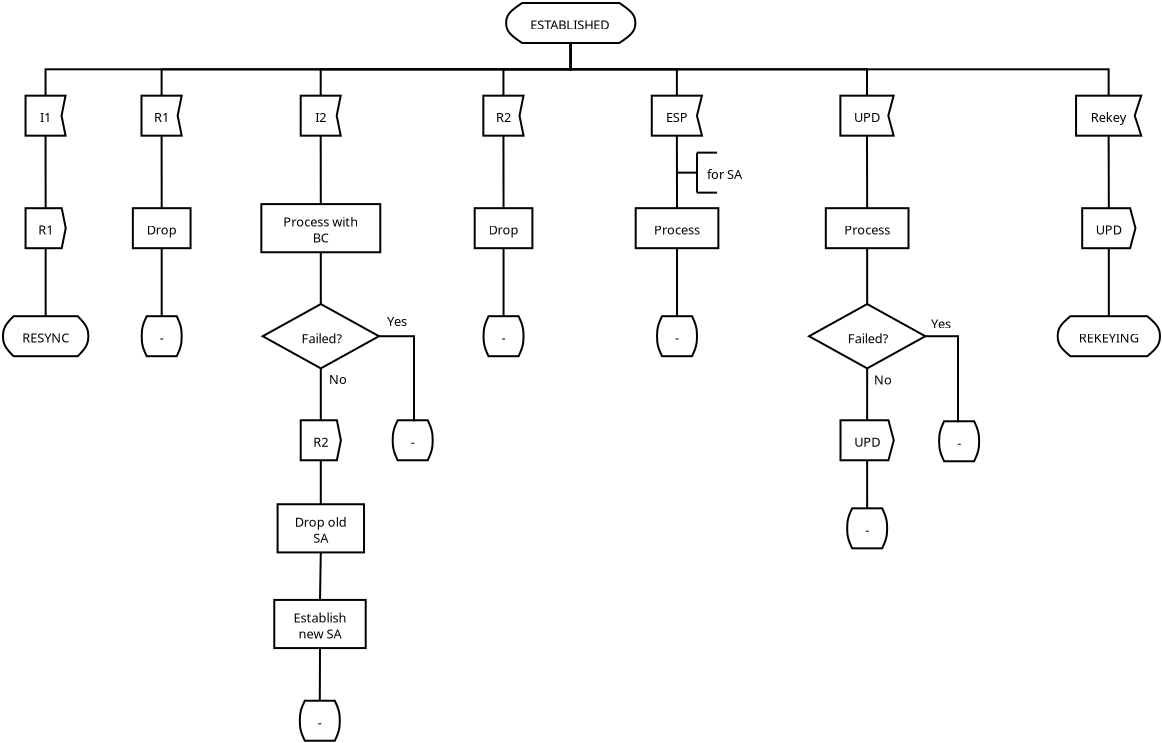 <?xml version="1.0" encoding="UTF-8"?>
<dia:diagram xmlns:dia="http://www.lysator.liu.se/~alla/dia/"><dia:layer name="Background" visible="true"><dia:object type="SDL - State" version="0" id="O0"><dia:attribute name="obj_pos"><dia:point val="27.32,1.65"/></dia:attribute><dia:attribute name="obj_bb"><dia:rectangle val="27.27,1.6;33.83,3.7"/></dia:attribute><dia:attribute name="elem_corner"><dia:point val="27.32,1.65"/></dia:attribute><dia:attribute name="elem_width"><dia:real val="6.46"/></dia:attribute><dia:attribute name="elem_height"><dia:real val="2"/></dia:attribute><dia:attribute name="show_background"><dia:boolean val="true"/></dia:attribute><dia:attribute name="flip_horizontal"><dia:boolean val="false"/></dia:attribute><dia:attribute name="flip_vertical"><dia:boolean val="false"/></dia:attribute><dia:attribute name="padding"><dia:real val="0.354"/></dia:attribute><dia:attribute name="text"><dia:composite type="text"><dia:attribute name="string"><dia:string>#ESTABLISHED#</dia:string></dia:attribute><dia:attribute name="font"><dia:font family="sans" style="0" name="Courier"/></dia:attribute><dia:attribute name="height"><dia:real val="0.8"/></dia:attribute><dia:attribute name="pos"><dia:point val="30.55,2.9"/></dia:attribute><dia:attribute name="color"><dia:color val="#000000"/></dia:attribute><dia:attribute name="alignment"><dia:enum val="1"/></dia:attribute></dia:composite></dia:attribute></dia:object><dia:object type="SDL - Receive" version="0" id="O1"><dia:attribute name="obj_pos"><dia:point val="3.29,6.282"/></dia:attribute><dia:attribute name="obj_bb"><dia:rectangle val="3.24,6.232;5.351,8.332"/></dia:attribute><dia:attribute name="elem_corner"><dia:point val="3.29,6.282"/></dia:attribute><dia:attribute name="elem_width"><dia:real val="2"/></dia:attribute><dia:attribute name="elem_height"><dia:real val="2"/></dia:attribute><dia:attribute name="show_background"><dia:boolean val="true"/></dia:attribute><dia:attribute name="flip_horizontal"><dia:boolean val="false"/></dia:attribute><dia:attribute name="flip_vertical"><dia:boolean val="false"/></dia:attribute><dia:attribute name="padding"><dia:real val="0.354"/></dia:attribute><dia:attribute name="text"><dia:composite type="text"><dia:attribute name="string"><dia:string>#I1#</dia:string></dia:attribute><dia:attribute name="font"><dia:font family="sans" style="0" name="Courier"/></dia:attribute><dia:attribute name="height"><dia:real val="0.8"/></dia:attribute><dia:attribute name="pos"><dia:point val="4.29,7.532"/></dia:attribute><dia:attribute name="color"><dia:color val="#000000"/></dia:attribute><dia:attribute name="alignment"><dia:enum val="1"/></dia:attribute></dia:composite></dia:attribute></dia:object><dia:object type="SDL - Receive" version="0" id="O2"><dia:attribute name="obj_pos"><dia:point val="9.088,6.282"/></dia:attribute><dia:attribute name="obj_bb"><dia:rectangle val="9.038,6.232;11.158,8.332"/></dia:attribute><dia:attribute name="elem_corner"><dia:point val="9.088,6.282"/></dia:attribute><dia:attribute name="elem_width"><dia:real val="2.009"/></dia:attribute><dia:attribute name="elem_height"><dia:real val="2"/></dia:attribute><dia:attribute name="show_background"><dia:boolean val="true"/></dia:attribute><dia:attribute name="flip_horizontal"><dia:boolean val="false"/></dia:attribute><dia:attribute name="flip_vertical"><dia:boolean val="false"/></dia:attribute><dia:attribute name="padding"><dia:real val="0.354"/></dia:attribute><dia:attribute name="text"><dia:composite type="text"><dia:attribute name="string"><dia:string>#R1#</dia:string></dia:attribute><dia:attribute name="font"><dia:font family="sans" style="0" name="Courier"/></dia:attribute><dia:attribute name="height"><dia:real val="0.8"/></dia:attribute><dia:attribute name="pos"><dia:point val="10.093,7.532"/></dia:attribute><dia:attribute name="color"><dia:color val="#000000"/></dia:attribute><dia:attribute name="alignment"><dia:enum val="1"/></dia:attribute></dia:composite></dia:attribute></dia:object><dia:object type="SDL - Receive" version="0" id="O3"><dia:attribute name="obj_pos"><dia:point val="17.048,6.282"/></dia:attribute><dia:attribute name="obj_bb"><dia:rectangle val="16.998,6.232;19.109,8.332"/></dia:attribute><dia:attribute name="elem_corner"><dia:point val="17.048,6.282"/></dia:attribute><dia:attribute name="elem_width"><dia:real val="2"/></dia:attribute><dia:attribute name="elem_height"><dia:real val="2"/></dia:attribute><dia:attribute name="show_background"><dia:boolean val="true"/></dia:attribute><dia:attribute name="flip_horizontal"><dia:boolean val="false"/></dia:attribute><dia:attribute name="flip_vertical"><dia:boolean val="false"/></dia:attribute><dia:attribute name="padding"><dia:real val="0.354"/></dia:attribute><dia:attribute name="text"><dia:composite type="text"><dia:attribute name="string"><dia:string>#I2#</dia:string></dia:attribute><dia:attribute name="font"><dia:font family="sans" style="0" name="Courier"/></dia:attribute><dia:attribute name="height"><dia:real val="0.8"/></dia:attribute><dia:attribute name="pos"><dia:point val="18.048,7.532"/></dia:attribute><dia:attribute name="color"><dia:color val="#000000"/></dia:attribute><dia:attribute name="alignment"><dia:enum val="1"/></dia:attribute></dia:composite></dia:attribute></dia:object><dia:object type="SDL - Receive" version="0" id="O4"><dia:attribute name="obj_pos"><dia:point val="26.18,6.282"/></dia:attribute><dia:attribute name="obj_bb"><dia:rectangle val="26.13,6.232;28.25,8.332"/></dia:attribute><dia:attribute name="elem_corner"><dia:point val="26.18,6.282"/></dia:attribute><dia:attribute name="elem_width"><dia:real val="2.009"/></dia:attribute><dia:attribute name="elem_height"><dia:real val="2"/></dia:attribute><dia:attribute name="show_background"><dia:boolean val="true"/></dia:attribute><dia:attribute name="flip_horizontal"><dia:boolean val="false"/></dia:attribute><dia:attribute name="flip_vertical"><dia:boolean val="false"/></dia:attribute><dia:attribute name="padding"><dia:real val="0.354"/></dia:attribute><dia:attribute name="text"><dia:composite type="text"><dia:attribute name="string"><dia:string>#R2#</dia:string></dia:attribute><dia:attribute name="font"><dia:font family="sans" style="0" name="Courier"/></dia:attribute><dia:attribute name="height"><dia:real val="0.8"/></dia:attribute><dia:attribute name="pos"><dia:point val="27.184,7.532"/></dia:attribute><dia:attribute name="color"><dia:color val="#000000"/></dia:attribute><dia:attribute name="alignment"><dia:enum val="1"/></dia:attribute></dia:composite></dia:attribute></dia:object><dia:object type="SDL - Receive" version="0" id="O5"><dia:attribute name="obj_pos"><dia:point val="44.046,6.282"/></dia:attribute><dia:attribute name="obj_bb"><dia:rectangle val="43.996,6.232;46.745,8.332"/></dia:attribute><dia:attribute name="elem_corner"><dia:point val="44.046,6.282"/></dia:attribute><dia:attribute name="elem_width"><dia:real val="2.634"/></dia:attribute><dia:attribute name="elem_height"><dia:real val="2"/></dia:attribute><dia:attribute name="show_background"><dia:boolean val="true"/></dia:attribute><dia:attribute name="flip_horizontal"><dia:boolean val="false"/></dia:attribute><dia:attribute name="flip_vertical"><dia:boolean val="false"/></dia:attribute><dia:attribute name="padding"><dia:real val="0.354"/></dia:attribute><dia:attribute name="text"><dia:composite type="text"><dia:attribute name="string"><dia:string>#UPD#</dia:string></dia:attribute><dia:attribute name="font"><dia:font family="sans" style="0" name="Courier"/></dia:attribute><dia:attribute name="height"><dia:real val="0.8"/></dia:attribute><dia:attribute name="pos"><dia:point val="45.363,7.532"/></dia:attribute><dia:attribute name="color"><dia:color val="#000000"/></dia:attribute><dia:attribute name="alignment"><dia:enum val="1"/></dia:attribute></dia:composite></dia:attribute></dia:object><dia:object type="SDL - Receive" version="0" id="O6"><dia:attribute name="obj_pos"><dia:point val="55.816,6.282"/></dia:attribute><dia:attribute name="obj_bb"><dia:rectangle val="55.766,6.232;59.143,8.332"/></dia:attribute><dia:attribute name="elem_corner"><dia:point val="55.816,6.282"/></dia:attribute><dia:attribute name="elem_width"><dia:real val="3.259"/></dia:attribute><dia:attribute name="elem_height"><dia:real val="2"/></dia:attribute><dia:attribute name="show_background"><dia:boolean val="true"/></dia:attribute><dia:attribute name="flip_horizontal"><dia:boolean val="false"/></dia:attribute><dia:attribute name="flip_vertical"><dia:boolean val="false"/></dia:attribute><dia:attribute name="padding"><dia:real val="0.354"/></dia:attribute><dia:attribute name="text"><dia:composite type="text"><dia:attribute name="string"><dia:string>#Rekey#</dia:string></dia:attribute><dia:attribute name="font"><dia:font family="sans" style="0" name="Courier"/></dia:attribute><dia:attribute name="height"><dia:real val="0.8"/></dia:attribute><dia:attribute name="pos"><dia:point val="57.445,7.532"/></dia:attribute><dia:attribute name="color"><dia:color val="#000000"/></dia:attribute><dia:attribute name="alignment"><dia:enum val="1"/></dia:attribute></dia:composite></dia:attribute></dia:object><dia:object type="SDL - Send" version="0" id="O7"><dia:attribute name="obj_pos"><dia:point val="3.291,11.909"/></dia:attribute><dia:attribute name="obj_bb"><dia:rectangle val="3.241,11.858;5.351,13.959"/></dia:attribute><dia:attribute name="elem_corner"><dia:point val="3.291,11.909"/></dia:attribute><dia:attribute name="elem_width"><dia:real val="2.009"/></dia:attribute><dia:attribute name="elem_height"><dia:real val="2"/></dia:attribute><dia:attribute name="show_background"><dia:boolean val="true"/></dia:attribute><dia:attribute name="flip_horizontal"><dia:boolean val="false"/></dia:attribute><dia:attribute name="flip_vertical"><dia:boolean val="false"/></dia:attribute><dia:attribute name="padding"><dia:real val="0.354"/></dia:attribute><dia:attribute name="text"><dia:composite type="text"><dia:attribute name="string"><dia:string>#R1#</dia:string></dia:attribute><dia:attribute name="font"><dia:font family="sans" style="0" name="Courier"/></dia:attribute><dia:attribute name="height"><dia:real val="0.8"/></dia:attribute><dia:attribute name="pos"><dia:point val="4.295,13.159"/></dia:attribute><dia:attribute name="color"><dia:color val="#000000"/></dia:attribute><dia:attribute name="alignment"><dia:enum val="1"/></dia:attribute></dia:composite></dia:attribute></dia:object><dia:object type="SDL - State" version="0" id="O8"><dia:attribute name="obj_pos"><dia:point val="2.163,17.311"/></dia:attribute><dia:attribute name="obj_bb"><dia:rectangle val="2.113,17.261;6.478,19.361"/></dia:attribute><dia:attribute name="elem_corner"><dia:point val="2.163,17.311"/></dia:attribute><dia:attribute name="elem_width"><dia:real val="4.265"/></dia:attribute><dia:attribute name="elem_height"><dia:real val="2"/></dia:attribute><dia:attribute name="show_background"><dia:boolean val="true"/></dia:attribute><dia:attribute name="flip_horizontal"><dia:boolean val="false"/></dia:attribute><dia:attribute name="flip_vertical"><dia:boolean val="false"/></dia:attribute><dia:attribute name="padding"><dia:real val="0.354"/></dia:attribute><dia:attribute name="text"><dia:composite type="text"><dia:attribute name="string"><dia:string>#RESYNC#</dia:string></dia:attribute><dia:attribute name="font"><dia:font family="sans" style="0" name="Courier"/></dia:attribute><dia:attribute name="height"><dia:real val="0.8"/></dia:attribute><dia:attribute name="pos"><dia:point val="4.296,18.561"/></dia:attribute><dia:attribute name="color"><dia:color val="#000000"/></dia:attribute><dia:attribute name="alignment"><dia:enum val="1"/></dia:attribute></dia:composite></dia:attribute></dia:object><dia:object type="SDL - Task" version="0" id="O9"><dia:attribute name="obj_pos"><dia:point val="15.08,11.705"/></dia:attribute><dia:attribute name="obj_bb"><dia:rectangle val="15.03,11.655;21.077,14.162"/></dia:attribute><dia:attribute name="elem_corner"><dia:point val="15.08,11.705"/></dia:attribute><dia:attribute name="elem_width"><dia:real val="5.946"/></dia:attribute><dia:attribute name="elem_height"><dia:real val="2.407"/></dia:attribute><dia:attribute name="show_background"><dia:boolean val="true"/></dia:attribute><dia:attribute name="flip_horizontal"><dia:boolean val="false"/></dia:attribute><dia:attribute name="flip_vertical"><dia:boolean val="false"/></dia:attribute><dia:attribute name="padding"><dia:real val="0.354"/></dia:attribute><dia:attribute name="text"><dia:composite type="text"><dia:attribute name="string"><dia:string>#Process with
BC#</dia:string></dia:attribute><dia:attribute name="font"><dia:font family="sans" style="0" name="Courier"/></dia:attribute><dia:attribute name="height"><dia:real val="0.8"/></dia:attribute><dia:attribute name="pos"><dia:point val="18.053,12.759"/></dia:attribute><dia:attribute name="color"><dia:color val="#000000"/></dia:attribute><dia:attribute name="alignment"><dia:enum val="1"/></dia:attribute></dia:composite></dia:attribute></dia:object><dia:object type="SDL - Decision" version="0" id="O10"><dia:attribute name="obj_pos"><dia:point val="15.146,16.704"/></dia:attribute><dia:attribute name="obj_bb"><dia:rectangle val="15.043,16.646;21.064,19.975"/></dia:attribute><dia:attribute name="elem_corner"><dia:point val="15.146,16.704"/></dia:attribute><dia:attribute name="elem_width"><dia:real val="5.814"/></dia:attribute><dia:attribute name="elem_height"><dia:real val="3.214"/></dia:attribute><dia:attribute name="show_background"><dia:boolean val="true"/></dia:attribute><dia:attribute name="flip_horizontal"><dia:boolean val="false"/></dia:attribute><dia:attribute name="flip_vertical"><dia:boolean val="false"/></dia:attribute><dia:attribute name="padding"><dia:real val="0.354"/></dia:attribute><dia:attribute name="text"><dia:composite type="text"><dia:attribute name="string"><dia:string>#Failed?#</dia:string></dia:attribute><dia:attribute name="font"><dia:font family="sans" style="0" name="Courier"/></dia:attribute><dia:attribute name="height"><dia:real val="0.8"/></dia:attribute><dia:attribute name="pos"><dia:point val="18.111,18.593"/></dia:attribute><dia:attribute name="color"><dia:color val="#000000"/></dia:attribute><dia:attribute name="alignment"><dia:enum val="1"/></dia:attribute></dia:composite></dia:attribute></dia:object><dia:object type="SDL - Send" version="0" id="O11"><dia:attribute name="obj_pos"><dia:point val="17.049,22.513"/></dia:attribute><dia:attribute name="obj_bb"><dia:rectangle val="16.998,22.463;19.108,24.563"/></dia:attribute><dia:attribute name="elem_corner"><dia:point val="17.049,22.513"/></dia:attribute><dia:attribute name="elem_width"><dia:real val="2.009"/></dia:attribute><dia:attribute name="elem_height"><dia:real val="2"/></dia:attribute><dia:attribute name="show_background"><dia:boolean val="true"/></dia:attribute><dia:attribute name="flip_horizontal"><dia:boolean val="false"/></dia:attribute><dia:attribute name="flip_vertical"><dia:boolean val="false"/></dia:attribute><dia:attribute name="padding"><dia:real val="0.354"/></dia:attribute><dia:attribute name="text"><dia:composite type="text"><dia:attribute name="string"><dia:string>#R2#</dia:string></dia:attribute><dia:attribute name="font"><dia:font family="sans" style="0" name="Courier"/></dia:attribute><dia:attribute name="height"><dia:real val="0.8"/></dia:attribute><dia:attribute name="pos"><dia:point val="18.053,23.763"/></dia:attribute><dia:attribute name="color"><dia:color val="#000000"/></dia:attribute><dia:attribute name="alignment"><dia:enum val="1"/></dia:attribute></dia:composite></dia:attribute></dia:object><dia:object type="SDL - Task" version="0" id="O12"><dia:attribute name="obj_pos"><dia:point val="15.893,26.713"/></dia:attribute><dia:attribute name="obj_bb"><dia:rectangle val="15.843,26.663;20.264,29.17"/></dia:attribute><dia:attribute name="elem_corner"><dia:point val="15.893,26.713"/></dia:attribute><dia:attribute name="elem_width"><dia:real val="4.321"/></dia:attribute><dia:attribute name="elem_height"><dia:real val="2.407"/></dia:attribute><dia:attribute name="show_background"><dia:boolean val="true"/></dia:attribute><dia:attribute name="flip_horizontal"><dia:boolean val="false"/></dia:attribute><dia:attribute name="flip_vertical"><dia:boolean val="false"/></dia:attribute><dia:attribute name="padding"><dia:real val="0.354"/></dia:attribute><dia:attribute name="text"><dia:composite type="text"><dia:attribute name="string"><dia:string>#Drop old
SA#</dia:string></dia:attribute><dia:attribute name="font"><dia:font family="sans" style="0" name="Courier"/></dia:attribute><dia:attribute name="height"><dia:real val="0.8"/></dia:attribute><dia:attribute name="pos"><dia:point val="18.053,27.767"/></dia:attribute><dia:attribute name="color"><dia:color val="#000000"/></dia:attribute><dia:attribute name="alignment"><dia:enum val="1"/></dia:attribute></dia:composite></dia:attribute></dia:object><dia:object type="SDL - State" version="0" id="O13"><dia:attribute name="obj_pos"><dia:point val="17.003,36.537"/></dia:attribute><dia:attribute name="obj_bb"><dia:rectangle val="16.953,36.487;19.053,38.587"/></dia:attribute><dia:attribute name="elem_corner"><dia:point val="17.003,36.537"/></dia:attribute><dia:attribute name="elem_width"><dia:real val="2"/></dia:attribute><dia:attribute name="elem_height"><dia:real val="2"/></dia:attribute><dia:attribute name="show_background"><dia:boolean val="true"/></dia:attribute><dia:attribute name="flip_horizontal"><dia:boolean val="false"/></dia:attribute><dia:attribute name="flip_vertical"><dia:boolean val="false"/></dia:attribute><dia:attribute name="padding"><dia:real val="0.354"/></dia:attribute><dia:attribute name="text"><dia:composite type="text"><dia:attribute name="string"><dia:string>#-#</dia:string></dia:attribute><dia:attribute name="font"><dia:font family="sans" style="0" name="Courier"/></dia:attribute><dia:attribute name="height"><dia:real val="0.8"/></dia:attribute><dia:attribute name="pos"><dia:point val="18.003,37.787"/></dia:attribute><dia:attribute name="color"><dia:color val="#000000"/></dia:attribute><dia:attribute name="alignment"><dia:enum val="1"/></dia:attribute></dia:composite></dia:attribute></dia:object><dia:object type="SDL - State" version="0" id="O14"><dia:attribute name="obj_pos"><dia:point val="21.648,22.513"/></dia:attribute><dia:attribute name="obj_bb"><dia:rectangle val="21.599,22.463;23.698,24.563"/></dia:attribute><dia:attribute name="elem_corner"><dia:point val="21.648,22.513"/></dia:attribute><dia:attribute name="elem_width"><dia:real val="2"/></dia:attribute><dia:attribute name="elem_height"><dia:real val="2"/></dia:attribute><dia:attribute name="show_background"><dia:boolean val="true"/></dia:attribute><dia:attribute name="flip_horizontal"><dia:boolean val="false"/></dia:attribute><dia:attribute name="flip_vertical"><dia:boolean val="false"/></dia:attribute><dia:attribute name="padding"><dia:real val="0.354"/></dia:attribute><dia:attribute name="text"><dia:composite type="text"><dia:attribute name="string"><dia:string>#-#</dia:string></dia:attribute><dia:attribute name="font"><dia:font family="sans" style="0" name="Courier"/></dia:attribute><dia:attribute name="height"><dia:real val="0.8"/></dia:attribute><dia:attribute name="pos"><dia:point val="22.648,23.763"/></dia:attribute><dia:attribute name="color"><dia:color val="#000000"/></dia:attribute><dia:attribute name="alignment"><dia:enum val="1"/></dia:attribute></dia:composite></dia:attribute></dia:object><dia:object type="SDL - Task" version="0" id="O15"><dia:attribute name="obj_pos"><dia:point val="8.656,11.909"/></dia:attribute><dia:attribute name="obj_bb"><dia:rectangle val="8.606,11.858;11.59,13.959"/></dia:attribute><dia:attribute name="elem_corner"><dia:point val="8.656,11.909"/></dia:attribute><dia:attribute name="elem_width"><dia:real val="2.884"/></dia:attribute><dia:attribute name="elem_height"><dia:real val="2"/></dia:attribute><dia:attribute name="show_background"><dia:boolean val="true"/></dia:attribute><dia:attribute name="flip_horizontal"><dia:boolean val="false"/></dia:attribute><dia:attribute name="flip_vertical"><dia:boolean val="false"/></dia:attribute><dia:attribute name="padding"><dia:real val="0.354"/></dia:attribute><dia:attribute name="text"><dia:composite type="text"><dia:attribute name="string"><dia:string>#Drop#</dia:string></dia:attribute><dia:attribute name="font"><dia:font family="sans" style="0" name="Courier"/></dia:attribute><dia:attribute name="height"><dia:real val="0.8"/></dia:attribute><dia:attribute name="pos"><dia:point val="10.098,13.159"/></dia:attribute><dia:attribute name="color"><dia:color val="#000000"/></dia:attribute><dia:attribute name="alignment"><dia:enum val="1"/></dia:attribute></dia:composite></dia:attribute></dia:object><dia:object type="SDL - State" version="0" id="O16"><dia:attribute name="obj_pos"><dia:point val="9.098,17.311"/></dia:attribute><dia:attribute name="obj_bb"><dia:rectangle val="9.048,17.261;11.148,19.361"/></dia:attribute><dia:attribute name="elem_corner"><dia:point val="9.098,17.311"/></dia:attribute><dia:attribute name="elem_width"><dia:real val="2"/></dia:attribute><dia:attribute name="elem_height"><dia:real val="2"/></dia:attribute><dia:attribute name="show_background"><dia:boolean val="true"/></dia:attribute><dia:attribute name="flip_horizontal"><dia:boolean val="false"/></dia:attribute><dia:attribute name="flip_vertical"><dia:boolean val="false"/></dia:attribute><dia:attribute name="padding"><dia:real val="0.354"/></dia:attribute><dia:attribute name="text"><dia:composite type="text"><dia:attribute name="string"><dia:string>#-#</dia:string></dia:attribute><dia:attribute name="font"><dia:font family="sans" style="0" name="Courier"/></dia:attribute><dia:attribute name="height"><dia:real val="0.8"/></dia:attribute><dia:attribute name="pos"><dia:point val="10.098,18.561"/></dia:attribute><dia:attribute name="color"><dia:color val="#000000"/></dia:attribute><dia:attribute name="alignment"><dia:enum val="1"/></dia:attribute></dia:composite></dia:attribute></dia:object><dia:object type="SDL - Task" version="0" id="O17"><dia:attribute name="obj_pos"><dia:point val="25.748,11.909"/></dia:attribute><dia:attribute name="obj_bb"><dia:rectangle val="25.698,11.858;28.682,13.959"/></dia:attribute><dia:attribute name="elem_corner"><dia:point val="25.748,11.909"/></dia:attribute><dia:attribute name="elem_width"><dia:real val="2.884"/></dia:attribute><dia:attribute name="elem_height"><dia:real val="2"/></dia:attribute><dia:attribute name="show_background"><dia:boolean val="true"/></dia:attribute><dia:attribute name="flip_horizontal"><dia:boolean val="false"/></dia:attribute><dia:attribute name="flip_vertical"><dia:boolean val="false"/></dia:attribute><dia:attribute name="padding"><dia:real val="0.354"/></dia:attribute><dia:attribute name="text"><dia:composite type="text"><dia:attribute name="string"><dia:string>#Drop#</dia:string></dia:attribute><dia:attribute name="font"><dia:font family="sans" style="0" name="Courier"/></dia:attribute><dia:attribute name="height"><dia:real val="0.8"/></dia:attribute><dia:attribute name="pos"><dia:point val="27.19,13.159"/></dia:attribute><dia:attribute name="color"><dia:color val="#000000"/></dia:attribute><dia:attribute name="alignment"><dia:enum val="1"/></dia:attribute></dia:composite></dia:attribute></dia:object><dia:object type="SDL - State" version="0" id="O18"><dia:attribute name="obj_pos"><dia:point val="26.19,17.311"/></dia:attribute><dia:attribute name="obj_bb"><dia:rectangle val="26.14,17.261;28.24,19.361"/></dia:attribute><dia:attribute name="elem_corner"><dia:point val="26.19,17.311"/></dia:attribute><dia:attribute name="elem_width"><dia:real val="2"/></dia:attribute><dia:attribute name="elem_height"><dia:real val="2"/></dia:attribute><dia:attribute name="show_background"><dia:boolean val="true"/></dia:attribute><dia:attribute name="flip_horizontal"><dia:boolean val="false"/></dia:attribute><dia:attribute name="flip_vertical"><dia:boolean val="false"/></dia:attribute><dia:attribute name="padding"><dia:real val="0.354"/></dia:attribute><dia:attribute name="text"><dia:composite type="text"><dia:attribute name="string"><dia:string>#-#</dia:string></dia:attribute><dia:attribute name="font"><dia:font family="sans" style="0" name="Courier"/></dia:attribute><dia:attribute name="height"><dia:real val="0.8"/></dia:attribute><dia:attribute name="pos"><dia:point val="27.19,18.561"/></dia:attribute><dia:attribute name="color"><dia:color val="#000000"/></dia:attribute><dia:attribute name="alignment"><dia:enum val="1"/></dia:attribute></dia:composite></dia:attribute></dia:object><dia:object type="SDL - Task" version="0" id="O19"><dia:attribute name="obj_pos"><dia:point val="43.304,11.909"/></dia:attribute><dia:attribute name="obj_bb"><dia:rectangle val="43.254,11.858;47.488,13.959"/></dia:attribute><dia:attribute name="elem_corner"><dia:point val="43.304,11.909"/></dia:attribute><dia:attribute name="elem_width"><dia:real val="4.134"/></dia:attribute><dia:attribute name="elem_height"><dia:real val="2"/></dia:attribute><dia:attribute name="show_background"><dia:boolean val="true"/></dia:attribute><dia:attribute name="flip_horizontal"><dia:boolean val="false"/></dia:attribute><dia:attribute name="flip_vertical"><dia:boolean val="false"/></dia:attribute><dia:attribute name="padding"><dia:real val="0.354"/></dia:attribute><dia:attribute name="text"><dia:composite type="text"><dia:attribute name="string"><dia:string>#Process#</dia:string></dia:attribute><dia:attribute name="font"><dia:font family="sans" style="0" name="Courier"/></dia:attribute><dia:attribute name="height"><dia:real val="0.8"/></dia:attribute><dia:attribute name="pos"><dia:point val="45.371,13.159"/></dia:attribute><dia:attribute name="color"><dia:color val="#000000"/></dia:attribute><dia:attribute name="alignment"><dia:enum val="1"/></dia:attribute></dia:composite></dia:attribute></dia:object><dia:object type="SDL - Decision" version="0" id="O20"><dia:attribute name="obj_pos"><dia:point val="42.464,16.704"/></dia:attribute><dia:attribute name="obj_bb"><dia:rectangle val="42.36,16.646;48.381,19.975"/></dia:attribute><dia:attribute name="elem_corner"><dia:point val="42.464,16.704"/></dia:attribute><dia:attribute name="elem_width"><dia:real val="5.814"/></dia:attribute><dia:attribute name="elem_height"><dia:real val="3.214"/></dia:attribute><dia:attribute name="show_background"><dia:boolean val="true"/></dia:attribute><dia:attribute name="flip_horizontal"><dia:boolean val="false"/></dia:attribute><dia:attribute name="flip_vertical"><dia:boolean val="false"/></dia:attribute><dia:attribute name="padding"><dia:real val="0.354"/></dia:attribute><dia:attribute name="text"><dia:composite type="text"><dia:attribute name="string"><dia:string>#Failed?#</dia:string></dia:attribute><dia:attribute name="font"><dia:font family="sans" style="0" name="Courier"/></dia:attribute><dia:attribute name="height"><dia:real val="0.8"/></dia:attribute><dia:attribute name="pos"><dia:point val="45.429,18.593"/></dia:attribute><dia:attribute name="color"><dia:color val="#000000"/></dia:attribute><dia:attribute name="alignment"><dia:enum val="1"/></dia:attribute></dia:composite></dia:attribute></dia:object><dia:object type="SDL - State" version="0" id="O21"><dia:attribute name="obj_pos"><dia:point val="48.969,22.563"/></dia:attribute><dia:attribute name="obj_bb"><dia:rectangle val="48.919,22.513;51.019,24.613"/></dia:attribute><dia:attribute name="elem_corner"><dia:point val="48.969,22.563"/></dia:attribute><dia:attribute name="elem_width"><dia:real val="2"/></dia:attribute><dia:attribute name="elem_height"><dia:real val="2"/></dia:attribute><dia:attribute name="show_background"><dia:boolean val="true"/></dia:attribute><dia:attribute name="flip_horizontal"><dia:boolean val="false"/></dia:attribute><dia:attribute name="flip_vertical"><dia:boolean val="false"/></dia:attribute><dia:attribute name="padding"><dia:real val="0.354"/></dia:attribute><dia:attribute name="text"><dia:composite type="text"><dia:attribute name="string"><dia:string>#-#</dia:string></dia:attribute><dia:attribute name="font"><dia:font family="sans" style="0" name="Courier"/></dia:attribute><dia:attribute name="height"><dia:real val="0.8"/></dia:attribute><dia:attribute name="pos"><dia:point val="49.969,23.813"/></dia:attribute><dia:attribute name="color"><dia:color val="#000000"/></dia:attribute><dia:attribute name="alignment"><dia:enum val="1"/></dia:attribute></dia:composite></dia:attribute></dia:object><dia:object type="SDL - Send" version="0" id="O22"><dia:attribute name="obj_pos"><dia:point val="44.053,22.513"/></dia:attribute><dia:attribute name="obj_bb"><dia:rectangle val="44.003,22.463;46.739,24.563"/></dia:attribute><dia:attribute name="elem_corner"><dia:point val="44.053,22.513"/></dia:attribute><dia:attribute name="elem_width"><dia:real val="2.634"/></dia:attribute><dia:attribute name="elem_height"><dia:real val="2"/></dia:attribute><dia:attribute name="show_background"><dia:boolean val="true"/></dia:attribute><dia:attribute name="flip_horizontal"><dia:boolean val="false"/></dia:attribute><dia:attribute name="flip_vertical"><dia:boolean val="false"/></dia:attribute><dia:attribute name="padding"><dia:real val="0.354"/></dia:attribute><dia:attribute name="text"><dia:composite type="text"><dia:attribute name="string"><dia:string>#UPD#</dia:string></dia:attribute><dia:attribute name="font"><dia:font family="sans" style="0" name="Courier"/></dia:attribute><dia:attribute name="height"><dia:real val="0.8"/></dia:attribute><dia:attribute name="pos"><dia:point val="45.37,23.763"/></dia:attribute><dia:attribute name="color"><dia:color val="#000000"/></dia:attribute><dia:attribute name="alignment"><dia:enum val="1"/></dia:attribute></dia:composite></dia:attribute></dia:object><dia:object type="SDL - State" version="0" id="O23"><dia:attribute name="obj_pos"><dia:point val="44.371,26.916"/></dia:attribute><dia:attribute name="obj_bb"><dia:rectangle val="44.321,26.866;46.421,28.966"/></dia:attribute><dia:attribute name="elem_corner"><dia:point val="44.371,26.916"/></dia:attribute><dia:attribute name="elem_width"><dia:real val="2"/></dia:attribute><dia:attribute name="elem_height"><dia:real val="2"/></dia:attribute><dia:attribute name="show_background"><dia:boolean val="true"/></dia:attribute><dia:attribute name="flip_horizontal"><dia:boolean val="false"/></dia:attribute><dia:attribute name="flip_vertical"><dia:boolean val="false"/></dia:attribute><dia:attribute name="padding"><dia:real val="0.354"/></dia:attribute><dia:attribute name="text"><dia:composite type="text"><dia:attribute name="string"><dia:string>#-#</dia:string></dia:attribute><dia:attribute name="font"><dia:font family="sans" style="0" name="Courier"/></dia:attribute><dia:attribute name="height"><dia:real val="0.8"/></dia:attribute><dia:attribute name="pos"><dia:point val="45.371,28.166"/></dia:attribute><dia:attribute name="color"><dia:color val="#000000"/></dia:attribute><dia:attribute name="alignment"><dia:enum val="1"/></dia:attribute></dia:composite></dia:attribute></dia:object><dia:object type="SDL - Send" version="0" id="O24"><dia:attribute name="obj_pos"><dia:point val="56.137,11.909"/></dia:attribute><dia:attribute name="obj_bb"><dia:rectangle val="56.087,11.858;58.822,13.959"/></dia:attribute><dia:attribute name="elem_corner"><dia:point val="56.137,11.909"/></dia:attribute><dia:attribute name="elem_width"><dia:real val="2.634"/></dia:attribute><dia:attribute name="elem_height"><dia:real val="2"/></dia:attribute><dia:attribute name="show_background"><dia:boolean val="true"/></dia:attribute><dia:attribute name="flip_horizontal"><dia:boolean val="false"/></dia:attribute><dia:attribute name="flip_vertical"><dia:boolean val="false"/></dia:attribute><dia:attribute name="padding"><dia:real val="0.354"/></dia:attribute><dia:attribute name="text"><dia:composite type="text"><dia:attribute name="string"><dia:string>#UPD#</dia:string></dia:attribute><dia:attribute name="font"><dia:font family="sans" style="0" name="Courier"/></dia:attribute><dia:attribute name="height"><dia:real val="0.8"/></dia:attribute><dia:attribute name="pos"><dia:point val="57.453,13.159"/></dia:attribute><dia:attribute name="color"><dia:color val="#000000"/></dia:attribute><dia:attribute name="alignment"><dia:enum val="1"/></dia:attribute></dia:composite></dia:attribute></dia:object><dia:object type="SDL - State" version="0" id="O25"><dia:attribute name="obj_pos"><dia:point val="54.956,17.311"/></dia:attribute><dia:attribute name="obj_bb"><dia:rectangle val="54.906,17.261;60.003,19.361"/></dia:attribute><dia:attribute name="elem_corner"><dia:point val="54.956,17.311"/></dia:attribute><dia:attribute name="elem_width"><dia:real val="4.997"/></dia:attribute><dia:attribute name="elem_height"><dia:real val="2"/></dia:attribute><dia:attribute name="show_background"><dia:boolean val="true"/></dia:attribute><dia:attribute name="flip_horizontal"><dia:boolean val="false"/></dia:attribute><dia:attribute name="flip_vertical"><dia:boolean val="false"/></dia:attribute><dia:attribute name="padding"><dia:real val="0.354"/></dia:attribute><dia:attribute name="text"><dia:composite type="text"><dia:attribute name="string"><dia:string>#REKEYING#</dia:string></dia:attribute><dia:attribute name="font"><dia:font family="sans" style="0" name="Courier"/></dia:attribute><dia:attribute name="height"><dia:real val="0.8"/></dia:attribute><dia:attribute name="pos"><dia:point val="57.454,18.561"/></dia:attribute><dia:attribute name="color"><dia:color val="#000000"/></dia:attribute><dia:attribute name="alignment"><dia:enum val="1"/></dia:attribute></dia:composite></dia:attribute></dia:object><dia:object type="SDL - Receive" version="0" id="O26"><dia:attribute name="obj_pos"><dia:point val="34.602,6.282"/></dia:attribute><dia:attribute name="obj_bb"><dia:rectangle val="34.552,6.232;37.175,8.332"/></dia:attribute><dia:attribute name="elem_corner"><dia:point val="34.602,6.282"/></dia:attribute><dia:attribute name="elem_width"><dia:real val="2.509"/></dia:attribute><dia:attribute name="elem_height"><dia:real val="2"/></dia:attribute><dia:attribute name="show_background"><dia:boolean val="true"/></dia:attribute><dia:attribute name="flip_horizontal"><dia:boolean val="false"/></dia:attribute><dia:attribute name="flip_vertical"><dia:boolean val="false"/></dia:attribute><dia:attribute name="padding"><dia:real val="0.354"/></dia:attribute><dia:attribute name="text"><dia:composite type="text"><dia:attribute name="string"><dia:string>#ESP#</dia:string></dia:attribute><dia:attribute name="font"><dia:font family="sans" style="0" name="Courier"/></dia:attribute><dia:attribute name="height"><dia:real val="0.8"/></dia:attribute><dia:attribute name="pos"><dia:point val="35.857,7.532"/></dia:attribute><dia:attribute name="color"><dia:color val="#000000"/></dia:attribute><dia:attribute name="alignment"><dia:enum val="1"/></dia:attribute></dia:composite></dia:attribute></dia:object><dia:object type="SDL - Comment" version="0" id="O27"><dia:attribute name="obj_pos"><dia:point val="35.864,9.132"/></dia:attribute><dia:attribute name="obj_bb"><dia:rectangle val="35.864,9.082;38.935,11.182"/></dia:attribute><dia:attribute name="elem_corner"><dia:point val="35.864,9.132"/></dia:attribute><dia:attribute name="elem_width"><dia:real val="2"/></dia:attribute><dia:attribute name="elem_height"><dia:real val="2"/></dia:attribute><dia:attribute name="show_background"><dia:boolean val="true"/></dia:attribute><dia:attribute name="flip_horizontal"><dia:boolean val="false"/></dia:attribute><dia:attribute name="flip_vertical"><dia:boolean val="false"/></dia:attribute><dia:attribute name="padding"><dia:real val="0.354"/></dia:attribute><dia:attribute name="text"><dia:composite type="text"><dia:attribute name="string"><dia:string># for SA#</dia:string></dia:attribute><dia:attribute name="font"><dia:font family="sans" style="0" name="Courier"/></dia:attribute><dia:attribute name="height"><dia:real val="0.8"/></dia:attribute><dia:attribute name="pos"><dia:point val="36.864,10.382"/></dia:attribute><dia:attribute name="color"><dia:color val="#000000"/></dia:attribute><dia:attribute name="alignment"><dia:enum val="0"/></dia:attribute></dia:composite></dia:attribute></dia:object><dia:object type="SDL - Task" version="0" id="O28"><dia:attribute name="obj_pos"><dia:point val="33.797,11.909"/></dia:attribute><dia:attribute name="obj_bb"><dia:rectangle val="33.747,11.858;37.981,13.959"/></dia:attribute><dia:attribute name="elem_corner"><dia:point val="33.797,11.909"/></dia:attribute><dia:attribute name="elem_width"><dia:real val="4.134"/></dia:attribute><dia:attribute name="elem_height"><dia:real val="2"/></dia:attribute><dia:attribute name="show_background"><dia:boolean val="true"/></dia:attribute><dia:attribute name="flip_horizontal"><dia:boolean val="false"/></dia:attribute><dia:attribute name="flip_vertical"><dia:boolean val="false"/></dia:attribute><dia:attribute name="padding"><dia:real val="0.354"/></dia:attribute><dia:attribute name="text"><dia:composite type="text"><dia:attribute name="string"><dia:string>#Process#</dia:string></dia:attribute><dia:attribute name="font"><dia:font family="sans" style="0" name="Courier"/></dia:attribute><dia:attribute name="height"><dia:real val="0.8"/></dia:attribute><dia:attribute name="pos"><dia:point val="35.864,13.159"/></dia:attribute><dia:attribute name="color"><dia:color val="#000000"/></dia:attribute><dia:attribute name="alignment"><dia:enum val="1"/></dia:attribute></dia:composite></dia:attribute></dia:object><dia:object type="SDL - State" version="0" id="O29"><dia:attribute name="obj_pos"><dia:point val="34.864,17.311"/></dia:attribute><dia:attribute name="obj_bb"><dia:rectangle val="34.814,17.261;36.914,19.361"/></dia:attribute><dia:attribute name="elem_corner"><dia:point val="34.864,17.311"/></dia:attribute><dia:attribute name="elem_width"><dia:real val="2"/></dia:attribute><dia:attribute name="elem_height"><dia:real val="2"/></dia:attribute><dia:attribute name="show_background"><dia:boolean val="true"/></dia:attribute><dia:attribute name="flip_horizontal"><dia:boolean val="false"/></dia:attribute><dia:attribute name="flip_vertical"><dia:boolean val="false"/></dia:attribute><dia:attribute name="padding"><dia:real val="0.354"/></dia:attribute><dia:attribute name="text"><dia:composite type="text"><dia:attribute name="string"><dia:string>#-#</dia:string></dia:attribute><dia:attribute name="font"><dia:font family="sans" style="0" name="Courier"/></dia:attribute><dia:attribute name="height"><dia:real val="0.8"/></dia:attribute><dia:attribute name="pos"><dia:point val="35.864,18.561"/></dia:attribute><dia:attribute name="color"><dia:color val="#000000"/></dia:attribute><dia:attribute name="alignment"><dia:enum val="1"/></dia:attribute></dia:composite></dia:attribute></dia:object><dia:object type="Standard - ZigZagLine" version="0" id="O30"><dia:attribute name="obj_pos"><dia:point val="30.55,3.65"/></dia:attribute><dia:attribute name="obj_bb"><dia:rectangle val="4.24,3.6;30.6,6.332"/></dia:attribute><dia:attribute name="orth_points"><dia:point val="30.55,3.65"/><dia:point val="30.55,4.966"/><dia:point val="4.29,4.966"/><dia:point val="4.29,6.282"/></dia:attribute><dia:attribute name="orth_orient"><dia:enum val="1"/><dia:enum val="0"/><dia:enum val="1"/></dia:attribute><dia:connections><dia:connection handle="0" to="O0" connection="1"/><dia:connection handle="1" to="O1" connection="0"/></dia:connections></dia:object><dia:object type="Standard - Line" version="0" id="O31"><dia:attribute name="obj_pos"><dia:point val="4.29,8.282"/></dia:attribute><dia:attribute name="obj_bb"><dia:rectangle val="4.24,8.232;4.345,11.959"/></dia:attribute><dia:attribute name="conn_endpoints"><dia:point val="4.29,8.282"/><dia:point val="4.295,11.909"/></dia:attribute><dia:attribute name="numcp"><dia:int val="1"/></dia:attribute><dia:connections><dia:connection handle="0" to="O1" connection="1"/><dia:connection handle="1" to="O7" connection="0"/></dia:connections></dia:object><dia:object type="Standard - Line" version="0" id="O32"><dia:attribute name="obj_pos"><dia:point val="4.295,13.909"/></dia:attribute><dia:attribute name="obj_bb"><dia:rectangle val="4.245,13.858;4.346,17.361"/></dia:attribute><dia:attribute name="conn_endpoints"><dia:point val="4.295,13.909"/><dia:point val="4.296,17.311"/></dia:attribute><dia:attribute name="numcp"><dia:int val="1"/></dia:attribute><dia:connections><dia:connection handle="0" to="O7" connection="1"/><dia:connection handle="1" to="O8" connection="0"/></dia:connections></dia:object><dia:object type="Standard - ZigZagLine" version="0" id="O33"><dia:attribute name="obj_pos"><dia:point val="30.55,3.65"/></dia:attribute><dia:attribute name="obj_bb"><dia:rectangle val="10.043,3.6;30.6,6.332"/></dia:attribute><dia:attribute name="orth_points"><dia:point val="30.55,3.65"/><dia:point val="30.55,4.966"/><dia:point val="10.093,4.966"/><dia:point val="10.093,6.282"/></dia:attribute><dia:attribute name="orth_orient"><dia:enum val="1"/><dia:enum val="0"/><dia:enum val="1"/></dia:attribute><dia:connections><dia:connection handle="0" to="O0" connection="1"/><dia:connection handle="1" to="O2" connection="0"/></dia:connections></dia:object><dia:object type="Standard - ZigZagLine" version="0" id="O34"><dia:attribute name="obj_pos"><dia:point val="30.55,3.65"/></dia:attribute><dia:attribute name="obj_bb"><dia:rectangle val="17.998,3.6;30.6,6.332"/></dia:attribute><dia:attribute name="orth_points"><dia:point val="30.55,3.65"/><dia:point val="30.55,4.966"/><dia:point val="18.048,4.966"/><dia:point val="18.048,6.282"/></dia:attribute><dia:attribute name="orth_orient"><dia:enum val="1"/><dia:enum val="0"/><dia:enum val="1"/></dia:attribute><dia:connections><dia:connection handle="0" to="O0" connection="1"/><dia:connection handle="1" to="O3" connection="0"/></dia:connections></dia:object><dia:object type="Standard - ZigZagLine" version="0" id="O35"><dia:attribute name="obj_pos"><dia:point val="30.55,3.65"/></dia:attribute><dia:attribute name="obj_bb"><dia:rectangle val="27.135,3.6;30.6,6.332"/></dia:attribute><dia:attribute name="orth_points"><dia:point val="30.55,3.65"/><dia:point val="30.55,4.966"/><dia:point val="27.185,4.966"/><dia:point val="27.185,6.282"/></dia:attribute><dia:attribute name="orth_orient"><dia:enum val="1"/><dia:enum val="0"/><dia:enum val="1"/></dia:attribute><dia:connections><dia:connection handle="0" to="O0" connection="1"/><dia:connection handle="1" to="O4" connection="0"/></dia:connections></dia:object><dia:object type="Standard - ZigZagLine" version="0" id="O36"><dia:attribute name="obj_pos"><dia:point val="30.55,3.65"/></dia:attribute><dia:attribute name="obj_bb"><dia:rectangle val="30.5,3.6;35.907,6.332"/></dia:attribute><dia:attribute name="orth_points"><dia:point val="30.55,3.65"/><dia:point val="30.55,4.966"/><dia:point val="35.857,4.966"/><dia:point val="35.857,6.282"/></dia:attribute><dia:attribute name="orth_orient"><dia:enum val="1"/><dia:enum val="0"/><dia:enum val="1"/></dia:attribute><dia:connections><dia:connection handle="0" to="O0" connection="1"/><dia:connection handle="1" to="O26" connection="0"/></dia:connections></dia:object><dia:object type="Standard - ZigZagLine" version="0" id="O37"><dia:attribute name="obj_pos"><dia:point val="30.55,3.65"/></dia:attribute><dia:attribute name="obj_bb"><dia:rectangle val="30.5,3.6;45.413,6.332"/></dia:attribute><dia:attribute name="orth_points"><dia:point val="30.55,3.65"/><dia:point val="30.55,4.966"/><dia:point val="45.363,4.966"/><dia:point val="45.363,6.282"/></dia:attribute><dia:attribute name="orth_orient"><dia:enum val="1"/><dia:enum val="0"/><dia:enum val="1"/></dia:attribute><dia:connections><dia:connection handle="0" to="O0" connection="1"/><dia:connection handle="1" to="O5" connection="0"/></dia:connections></dia:object><dia:object type="Standard - ZigZagLine" version="0" id="O38"><dia:attribute name="obj_pos"><dia:point val="30.55,3.65"/></dia:attribute><dia:attribute name="obj_bb"><dia:rectangle val="30.5,3.6;57.495,6.332"/></dia:attribute><dia:attribute name="orth_points"><dia:point val="30.55,3.65"/><dia:point val="30.55,4.966"/><dia:point val="57.445,4.966"/><dia:point val="57.445,6.282"/></dia:attribute><dia:attribute name="orth_orient"><dia:enum val="1"/><dia:enum val="0"/><dia:enum val="1"/></dia:attribute><dia:connections><dia:connection handle="0" to="O0" connection="1"/><dia:connection handle="1" to="O6" connection="0"/></dia:connections></dia:object><dia:object type="Standard - Line" version="0" id="O39"><dia:attribute name="obj_pos"><dia:point val="10.093,8.282"/></dia:attribute><dia:attribute name="obj_bb"><dia:rectangle val="10.043,8.232;10.148,11.959"/></dia:attribute><dia:attribute name="conn_endpoints"><dia:point val="10.093,8.282"/><dia:point val="10.098,11.909"/></dia:attribute><dia:attribute name="numcp"><dia:int val="1"/></dia:attribute><dia:connections><dia:connection handle="0" to="O2" connection="1"/><dia:connection handle="1" to="O15" connection="0"/></dia:connections></dia:object><dia:object type="Standard - Line" version="0" id="O40"><dia:attribute name="obj_pos"><dia:point val="10.098,13.909"/></dia:attribute><dia:attribute name="obj_bb"><dia:rectangle val="10.048,13.858;10.148,17.361"/></dia:attribute><dia:attribute name="conn_endpoints"><dia:point val="10.098,13.909"/><dia:point val="10.098,17.311"/></dia:attribute><dia:attribute name="numcp"><dia:int val="1"/></dia:attribute><dia:connections><dia:connection handle="0" to="O15" connection="1"/><dia:connection handle="1" to="O16" connection="0"/></dia:connections></dia:object><dia:object type="Standard - Line" version="0" id="O41"><dia:attribute name="obj_pos"><dia:point val="18.048,8.282"/></dia:attribute><dia:attribute name="obj_bb"><dia:rectangle val="17.998,8.232;18.104,11.755"/></dia:attribute><dia:attribute name="conn_endpoints"><dia:point val="18.048,8.282"/><dia:point val="18.053,11.705"/></dia:attribute><dia:attribute name="numcp"><dia:int val="1"/></dia:attribute><dia:connections><dia:connection handle="0" to="O3" connection="1"/><dia:connection handle="1" to="O9" connection="0"/></dia:connections></dia:object><dia:object type="Standard - Line" version="0" id="O42"><dia:attribute name="obj_pos"><dia:point val="18.053,14.112"/></dia:attribute><dia:attribute name="obj_bb"><dia:rectangle val="18.003,14.062;18.103,16.754"/></dia:attribute><dia:attribute name="conn_endpoints"><dia:point val="18.053,14.112"/><dia:point val="18.053,16.704"/></dia:attribute><dia:attribute name="numcp"><dia:int val="1"/></dia:attribute><dia:connections><dia:connection handle="0" to="O9" connection="1"/><dia:connection handle="1" to="O10" connection="0"/></dia:connections></dia:object><dia:object type="Standard - Line" version="0" id="O43"><dia:attribute name="obj_pos"><dia:point val="18.053,19.918"/></dia:attribute><dia:attribute name="obj_bb"><dia:rectangle val="18.003,19.868;18.103,22.563"/></dia:attribute><dia:attribute name="conn_endpoints"><dia:point val="18.053,19.918"/><dia:point val="18.053,22.513"/></dia:attribute><dia:attribute name="numcp"><dia:int val="1"/></dia:attribute><dia:connections><dia:connection handle="0" to="O10" connection="1"/><dia:connection handle="1" to="O11" connection="0"/></dia:connections></dia:object><dia:object type="Standard - Line" version="0" id="O44"><dia:attribute name="obj_pos"><dia:point val="18.053,24.513"/></dia:attribute><dia:attribute name="obj_bb"><dia:rectangle val="18.003,24.463;18.103,26.763"/></dia:attribute><dia:attribute name="conn_endpoints"><dia:point val="18.053,24.513"/><dia:point val="18.053,26.713"/></dia:attribute><dia:attribute name="numcp"><dia:int val="1"/></dia:attribute><dia:connections><dia:connection handle="0" to="O11" connection="1"/><dia:connection handle="1" to="O12" connection="0"/></dia:connections></dia:object><dia:object type="Standard - Line" version="0" id="O45"><dia:attribute name="obj_pos"><dia:point val="18.053,29.12"/></dia:attribute><dia:attribute name="obj_bb"><dia:rectangle val="17.962,29.069;18.104,31.547"/></dia:attribute><dia:attribute name="conn_endpoints"><dia:point val="18.053,29.12"/><dia:point val="18.013,31.496"/></dia:attribute><dia:attribute name="numcp"><dia:int val="1"/></dia:attribute><dia:connections><dia:connection handle="0" to="O12" connection="1"/><dia:connection handle="1" to="O60" connection="0"/></dia:connections></dia:object><dia:object type="Standard - ZigZagLine" version="0" id="O46"><dia:attribute name="obj_pos"><dia:point val="20.96,18.311"/></dia:attribute><dia:attribute name="obj_bb"><dia:rectangle val="20.91,18.261;22.763,22.563"/></dia:attribute><dia:attribute name="orth_points"><dia:point val="20.96,18.311"/><dia:point val="22.713,18.311"/><dia:point val="22.713,22.513"/><dia:point val="22.648,22.513"/></dia:attribute><dia:attribute name="orth_orient"><dia:enum val="0"/><dia:enum val="1"/><dia:enum val="0"/></dia:attribute><dia:connections><dia:connection handle="0" to="O10" connection="2"/><dia:connection handle="1" to="O14" connection="0"/></dia:connections></dia:object><dia:object type="Standard - Line" version="0" id="O47"><dia:attribute name="obj_pos"><dia:point val="27.185,8.282"/></dia:attribute><dia:attribute name="obj_bb"><dia:rectangle val="27.134,8.232;27.24,11.959"/></dia:attribute><dia:attribute name="conn_endpoints"><dia:point val="27.185,8.282"/><dia:point val="27.19,11.909"/></dia:attribute><dia:attribute name="numcp"><dia:int val="1"/></dia:attribute><dia:connections><dia:connection handle="0" to="O4" connection="1"/><dia:connection handle="1" to="O17" connection="0"/></dia:connections></dia:object><dia:object type="Standard - Line" version="0" id="O48"><dia:attribute name="obj_pos"><dia:point val="27.19,13.909"/></dia:attribute><dia:attribute name="obj_bb"><dia:rectangle val="27.14,13.858;27.24,17.361"/></dia:attribute><dia:attribute name="conn_endpoints"><dia:point val="27.19,13.909"/><dia:point val="27.19,17.311"/></dia:attribute><dia:attribute name="numcp"><dia:int val="1"/></dia:attribute><dia:connections><dia:connection handle="0" to="O17" connection="1"/><dia:connection handle="1" to="O18" connection="0"/></dia:connections></dia:object><dia:object type="Standard - Line" version="0" id="O49"><dia:attribute name="obj_pos"><dia:point val="35.857,8.282"/></dia:attribute><dia:attribute name="obj_bb"><dia:rectangle val="35.806,8.232;35.914,11.959"/></dia:attribute><dia:attribute name="conn_endpoints"><dia:point val="35.857,8.282"/><dia:point val="35.864,11.909"/></dia:attribute><dia:attribute name="numcp"><dia:int val="1"/></dia:attribute><dia:connections><dia:connection handle="0" to="O26" connection="1"/><dia:connection handle="1" to="O28" connection="0"/></dia:connections></dia:object><dia:object type="Standard - Line" version="0" id="O50"><dia:attribute name="obj_pos"><dia:point val="35.864,13.909"/></dia:attribute><dia:attribute name="obj_bb"><dia:rectangle val="35.814,13.858;35.914,17.361"/></dia:attribute><dia:attribute name="conn_endpoints"><dia:point val="35.864,13.909"/><dia:point val="35.864,17.311"/></dia:attribute><dia:attribute name="numcp"><dia:int val="1"/></dia:attribute><dia:connections><dia:connection handle="0" to="O28" connection="1"/><dia:connection handle="1" to="O29" connection="0"/></dia:connections></dia:object><dia:object type="Standard - Line" version="0" id="O51"><dia:attribute name="obj_pos"><dia:point val="45.363,8.282"/></dia:attribute><dia:attribute name="obj_bb"><dia:rectangle val="45.313,8.232;45.421,11.959"/></dia:attribute><dia:attribute name="conn_endpoints"><dia:point val="45.363,8.282"/><dia:point val="45.371,11.909"/></dia:attribute><dia:attribute name="numcp"><dia:int val="1"/></dia:attribute><dia:connections><dia:connection handle="0" to="O5" connection="1"/><dia:connection handle="1" to="O19" connection="0"/></dia:connections></dia:object><dia:object type="Standard - Line" version="0" id="O52"><dia:attribute name="obj_pos"><dia:point val="45.371,13.909"/></dia:attribute><dia:attribute name="obj_bb"><dia:rectangle val="45.321,13.858;45.421,16.754"/></dia:attribute><dia:attribute name="conn_endpoints"><dia:point val="45.371,13.909"/><dia:point val="45.371,16.704"/></dia:attribute><dia:attribute name="numcp"><dia:int val="1"/></dia:attribute><dia:connections><dia:connection handle="0" to="O19" connection="1"/><dia:connection handle="1" to="O20" connection="0"/></dia:connections></dia:object><dia:object type="Standard - Line" version="0" id="O53"><dia:attribute name="obj_pos"><dia:point val="45.371,19.918"/></dia:attribute><dia:attribute name="obj_bb"><dia:rectangle val="45.32,19.868;45.421,22.563"/></dia:attribute><dia:attribute name="conn_endpoints"><dia:point val="45.371,19.918"/><dia:point val="45.37,22.513"/></dia:attribute><dia:attribute name="numcp"><dia:int val="1"/></dia:attribute><dia:connections><dia:connection handle="0" to="O20" connection="1"/><dia:connection handle="1" to="O22" connection="0"/></dia:connections></dia:object><dia:object type="Standard - Line" version="0" id="O54"><dia:attribute name="obj_pos"><dia:point val="45.37,24.513"/></dia:attribute><dia:attribute name="obj_bb"><dia:rectangle val="45.32,24.463;45.421,26.966"/></dia:attribute><dia:attribute name="conn_endpoints"><dia:point val="45.37,24.513"/><dia:point val="45.371,26.916"/></dia:attribute><dia:attribute name="numcp"><dia:int val="1"/></dia:attribute><dia:connections><dia:connection handle="0" to="O22" connection="1"/><dia:connection handle="1" to="O23" connection="0"/></dia:connections></dia:object><dia:object type="Standard - ZigZagLine" version="0" id="O55"><dia:attribute name="obj_pos"><dia:point val="48.278,18.311"/></dia:attribute><dia:attribute name="obj_bb"><dia:rectangle val="48.228,18.261;50.019,22.613"/></dia:attribute><dia:attribute name="orth_points"><dia:point val="48.278,18.311"/><dia:point val="49.913,18.311"/><dia:point val="49.913,22.563"/><dia:point val="49.969,22.563"/></dia:attribute><dia:attribute name="orth_orient"><dia:enum val="0"/><dia:enum val="1"/><dia:enum val="0"/></dia:attribute><dia:connections><dia:connection handle="0" to="O20" connection="2"/><dia:connection handle="1" to="O21" connection="0"/></dia:connections></dia:object><dia:object type="Standard - Line" version="0" id="O56"><dia:attribute name="obj_pos"><dia:point val="57.445,8.282"/></dia:attribute><dia:attribute name="obj_bb"><dia:rectangle val="57.395,8.232;57.504,11.959"/></dia:attribute><dia:attribute name="conn_endpoints"><dia:point val="57.445,8.282"/><dia:point val="57.454,11.909"/></dia:attribute><dia:attribute name="numcp"><dia:int val="1"/></dia:attribute><dia:connections><dia:connection handle="0" to="O6" connection="1"/><dia:connection handle="1" to="O24" connection="0"/></dia:connections></dia:object><dia:object type="Standard - Line" version="0" id="O57"><dia:attribute name="obj_pos"><dia:point val="57.454,13.909"/></dia:attribute><dia:attribute name="obj_bb"><dia:rectangle val="57.404,13.858;57.504,17.361"/></dia:attribute><dia:attribute name="conn_endpoints"><dia:point val="57.454,13.909"/><dia:point val="57.454,17.311"/></dia:attribute><dia:attribute name="numcp"><dia:int val="1"/></dia:attribute><dia:connections><dia:connection handle="0" to="O24" connection="1"/><dia:connection handle="1" to="O25" connection="0"/></dia:connections></dia:object><dia:object type="Standard - Text" version="0" id="O58"><dia:attribute name="obj_pos"><dia:point val="21.363,17.8"/></dia:attribute><dia:attribute name="obj_bb"><dia:rectangle val="21.363,17.129;22.384,18.192"/></dia:attribute><dia:attribute name="text"><dia:composite type="text"><dia:attribute name="string"><dia:string>#Yes#</dia:string></dia:attribute><dia:attribute name="font"><dia:font family="sans" style="0" name="Courier"/></dia:attribute><dia:attribute name="height"><dia:real val="0.8"/></dia:attribute><dia:attribute name="pos"><dia:point val="21.363,17.8"/></dia:attribute><dia:attribute name="color"><dia:color val="#000000"/></dia:attribute><dia:attribute name="alignment"><dia:enum val="0"/></dia:attribute></dia:composite></dia:attribute></dia:object><dia:object type="Standard - Text" version="0" id="O59"><dia:attribute name="obj_pos"><dia:point val="18.463,20.7"/></dia:attribute><dia:attribute name="obj_bb"><dia:rectangle val="18.463,20.029;19.334,21.093"/></dia:attribute><dia:attribute name="text"><dia:composite type="text"><dia:attribute name="string"><dia:string>#No#</dia:string></dia:attribute><dia:attribute name="font"><dia:font family="sans" style="0" name="Courier"/></dia:attribute><dia:attribute name="height"><dia:real val="0.8"/></dia:attribute><dia:attribute name="pos"><dia:point val="18.463,20.7"/></dia:attribute><dia:attribute name="color"><dia:color val="#000000"/></dia:attribute><dia:attribute name="alignment"><dia:enum val="0"/></dia:attribute></dia:composite></dia:attribute></dia:object><dia:object type="SDL - Task" version="0" id="O60"><dia:attribute name="obj_pos"><dia:point val="15.727,31.496"/></dia:attribute><dia:attribute name="obj_bb"><dia:rectangle val="15.677,31.446;20.349,33.954"/></dia:attribute><dia:attribute name="elem_corner"><dia:point val="15.727,31.496"/></dia:attribute><dia:attribute name="elem_width"><dia:real val="4.571"/></dia:attribute><dia:attribute name="elem_height"><dia:real val="2.407"/></dia:attribute><dia:attribute name="show_background"><dia:boolean val="true"/></dia:attribute><dia:attribute name="flip_horizontal"><dia:boolean val="false"/></dia:attribute><dia:attribute name="flip_vertical"><dia:boolean val="false"/></dia:attribute><dia:attribute name="padding"><dia:real val="0.354"/></dia:attribute><dia:attribute name="text"><dia:composite type="text"><dia:attribute name="string"><dia:string>#Establish
new SA#</dia:string></dia:attribute><dia:attribute name="font"><dia:font family="sans" style="0" name="Courier"/></dia:attribute><dia:attribute name="height"><dia:real val="0.8"/></dia:attribute><dia:attribute name="pos"><dia:point val="18.013,32.55"/></dia:attribute><dia:attribute name="color"><dia:color val="#000000"/></dia:attribute><dia:attribute name="alignment"><dia:enum val="1"/></dia:attribute></dia:composite></dia:attribute></dia:object><dia:object type="Standard - Line" version="0" id="O61"><dia:attribute name="obj_pos"><dia:point val="18.013,33.904"/></dia:attribute><dia:attribute name="obj_bb"><dia:rectangle val="17.953,33.853;18.063,36.587"/></dia:attribute><dia:attribute name="conn_endpoints"><dia:point val="18.013,33.904"/><dia:point val="18.003,36.537"/></dia:attribute><dia:attribute name="numcp"><dia:int val="1"/></dia:attribute><dia:connections><dia:connection handle="0" to="O60" connection="1"/><dia:connection handle="1" to="O13" connection="0"/></dia:connections></dia:object><dia:object type="Standard - Text" version="0" id="O62"><dia:attribute name="obj_pos"><dia:point val="48.56,17.92"/></dia:attribute><dia:attribute name="obj_bb"><dia:rectangle val="48.539,17.249;49.56,18.312"/></dia:attribute><dia:attribute name="text"><dia:composite type="text"><dia:attribute name="string"><dia:string>#Yes#</dia:string></dia:attribute><dia:attribute name="font"><dia:font family="sans" style="0" name="Courier"/></dia:attribute><dia:attribute name="height"><dia:real val="0.8"/></dia:attribute><dia:attribute name="pos"><dia:point val="48.56,17.92"/></dia:attribute><dia:attribute name="color"><dia:color val="#000000"/></dia:attribute><dia:attribute name="alignment"><dia:enum val="0"/></dia:attribute></dia:composite></dia:attribute></dia:object><dia:object type="Standard - Text" version="0" id="O63"><dia:attribute name="obj_pos"><dia:point val="45.71,20.72"/></dia:attribute><dia:attribute name="obj_bb"><dia:rectangle val="45.71,20.049;46.582,21.113"/></dia:attribute><dia:attribute name="text"><dia:composite type="text"><dia:attribute name="string"><dia:string>#No#</dia:string></dia:attribute><dia:attribute name="font"><dia:font family="sans" style="0" name="Courier"/></dia:attribute><dia:attribute name="height"><dia:real val="0.8"/></dia:attribute><dia:attribute name="pos"><dia:point val="45.71,20.72"/></dia:attribute><dia:attribute name="color"><dia:color val="#000000"/></dia:attribute><dia:attribute name="alignment"><dia:enum val="0"/></dia:attribute></dia:composite></dia:attribute></dia:object></dia:layer></dia:diagram>
